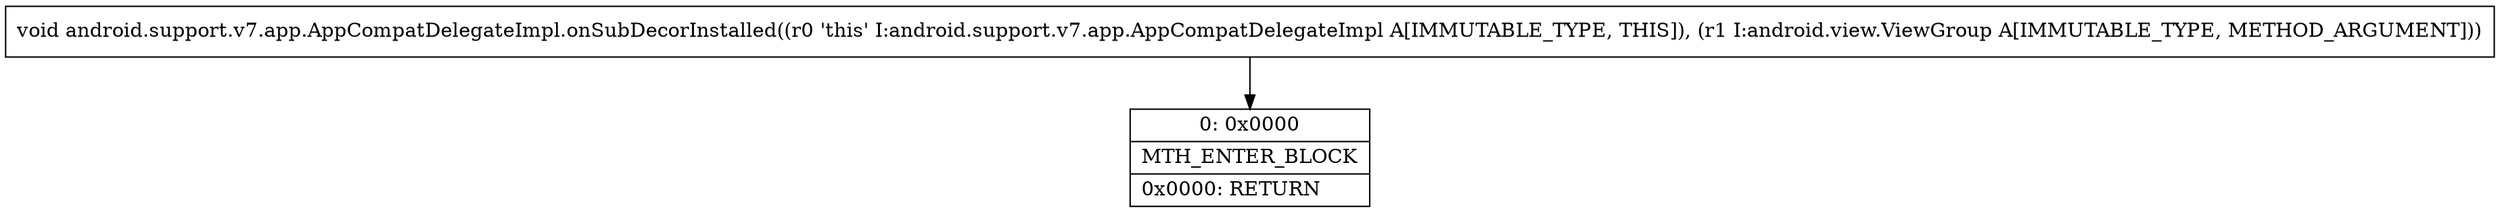digraph "CFG forandroid.support.v7.app.AppCompatDelegateImpl.onSubDecorInstalled(Landroid\/view\/ViewGroup;)V" {
Node_0 [shape=record,label="{0\:\ 0x0000|MTH_ENTER_BLOCK\l|0x0000: RETURN   \l}"];
MethodNode[shape=record,label="{void android.support.v7.app.AppCompatDelegateImpl.onSubDecorInstalled((r0 'this' I:android.support.v7.app.AppCompatDelegateImpl A[IMMUTABLE_TYPE, THIS]), (r1 I:android.view.ViewGroup A[IMMUTABLE_TYPE, METHOD_ARGUMENT])) }"];
MethodNode -> Node_0;
}

